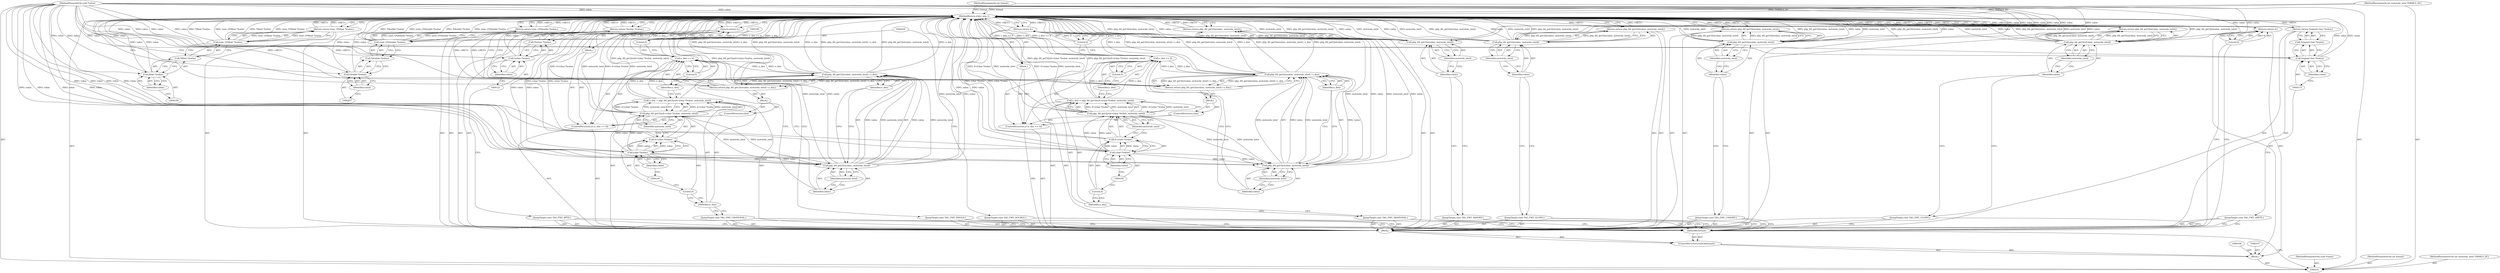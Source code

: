 digraph "1_php-src_1cda0d7c2ffb62d8331c64e703131d9cabdc03ea" {
"1000211" [label="(MethodReturn,static size_t)"];
"1000102" [label="(MethodParameterIn,void *value)"];
"1000264" [label="(MethodParameterOut,void *value)"];
"1000103" [label="(MethodParameterIn,int format)"];
"1000265" [label="(MethodParameterOut,int format)"];
"1000104" [label="(MethodParameterIn,int motorola_intel TSRMLS_DC)"];
"1000266" [label="(MethodParameterOut,int motorola_intel TSRMLS_DC)"];
"1000123" [label="(JumpTarget,case TAG_FMT_USHORT:)"];
"1000124" [label="(Return,return php_ifd_get16u(value, motorola_intel);)"];
"1000125" [label="(Call,php_ifd_get16u(value, motorola_intel))"];
"1000126" [label="(Identifier,value)"];
"1000127" [label="(Identifier,motorola_intel)"];
"1000128" [label="(JumpTarget,case TAG_FMT_ULONG:)"];
"1000129" [label="(Return,return php_ifd_get32u(value, motorola_intel);)"];
"1000130" [label="(Call,php_ifd_get32u(value, motorola_intel))"];
"1000131" [label="(Identifier,value)"];
"1000132" [label="(Identifier,motorola_intel)"];
"1000133" [label="(JumpTarget,case TAG_FMT_URATIONAL:)"];
"1000136" [label="(Call,php_ifd_get32u(4+(char *)value, motorola_intel))"];
"1000137" [label="(Call,4+(char *)value)"];
"1000138" [label="(Literal,4)"];
"1000139" [label="(Call,(char *)value)"];
"1000134" [label="(Call,u_den = php_ifd_get32u(4+(char *)value, motorola_intel))"];
"1000135" [label="(Identifier,u_den)"];
"1000141" [label="(Identifier,value)"];
"1000142" [label="(Identifier,motorola_intel)"];
"1000146" [label="(Literal,0)"];
"1000147" [label="(Block,)"];
"1000143" [label="(ControlStructure,if (u_den == 0))"];
"1000144" [label="(Call,u_den == 0)"];
"1000145" [label="(Identifier,u_den)"];
"1000149" [label="(Literal,0)"];
"1000148" [label="(Return,return 0;)"];
"1000151" [label="(Block,)"];
"1000150" [label="(ControlStructure,else)"];
"1000153" [label="(Call,php_ifd_get32u(value, motorola_intel) / u_den)"];
"1000154" [label="(Call,php_ifd_get32u(value, motorola_intel))"];
"1000155" [label="(Identifier,value)"];
"1000156" [label="(Identifier,motorola_intel)"];
"1000152" [label="(Return,return php_ifd_get32u(value, motorola_intel) / u_den;)"];
"1000157" [label="(Identifier,u_den)"];
"1000105" [label="(Block,)"];
"1000158" [label="(JumpTarget,case TAG_FMT_SRATIONAL:)"];
"1000161" [label="(Call,php_ifd_get32s(4+(char *)value, motorola_intel))"];
"1000162" [label="(Call,4+(char *)value)"];
"1000163" [label="(Literal,4)"];
"1000164" [label="(Call,(char *)value)"];
"1000159" [label="(Call,s_den = php_ifd_get32s(4+(char *)value, motorola_intel))"];
"1000160" [label="(Identifier,s_den)"];
"1000166" [label="(Identifier,value)"];
"1000167" [label="(Identifier,motorola_intel)"];
"1000171" [label="(Literal,0)"];
"1000172" [label="(Block,)"];
"1000168" [label="(ControlStructure,if (s_den == 0))"];
"1000169" [label="(Call,s_den == 0)"];
"1000170" [label="(Identifier,s_den)"];
"1000174" [label="(Literal,0)"];
"1000173" [label="(Return,return 0;)"];
"1000176" [label="(Block,)"];
"1000175" [label="(ControlStructure,else)"];
"1000178" [label="(Call,php_ifd_get32s(value, motorola_intel) / s_den)"];
"1000179" [label="(Call,php_ifd_get32s(value, motorola_intel))"];
"1000180" [label="(Identifier,value)"];
"1000181" [label="(Identifier,motorola_intel)"];
"1000177" [label="(Return,return php_ifd_get32s(value, motorola_intel) / s_den;)"];
"1000182" [label="(Identifier,s_den)"];
"1000184" [label="(Return,return php_ifd_get16u(value, motorola_intel);)"];
"1000183" [label="(JumpTarget,case TAG_FMT_SSHORT:)"];
"1000185" [label="(Call,php_ifd_get16u(value, motorola_intel))"];
"1000186" [label="(Identifier,value)"];
"1000187" [label="(Identifier,motorola_intel)"];
"1000188" [label="(JumpTarget,case TAG_FMT_SLONG:)"];
"1000189" [label="(Return,return php_ifd_get32s(value, motorola_intel);)"];
"1000190" [label="(Call,php_ifd_get32s(value, motorola_intel))"];
"1000191" [label="(Identifier,value)"];
"1000192" [label="(Identifier,motorola_intel)"];
"1000193" [label="(JumpTarget,case TAG_FMT_SINGLE:)"];
"1000195" [label="(Call,(size_t)*(float *)value)"];
"1000197" [label="(Call,*(float *)value)"];
"1000198" [label="(Call,(float *)value)"];
"1000200" [label="(Identifier,value)"];
"1000194" [label="(Return,return (size_t)*(float *)value;)"];
"1000201" [label="(JumpTarget,case TAG_FMT_DOUBLE:)"];
"1000203" [label="(Call,(size_t)*(double *)value)"];
"1000205" [label="(Call,*(double *)value)"];
"1000206" [label="(Call,(double *)value)"];
"1000208" [label="(Identifier,value)"];
"1000202" [label="(Return,return (size_t)*(double *)value;)"];
"1000209" [label="(Return,return 0;)"];
"1000210" [label="(Literal,0)"];
"1000108" [label="(ControlStructure,switch(format))"];
"1000110" [label="(Block,)"];
"1000109" [label="(Identifier,format)"];
"1000111" [label="(JumpTarget,case TAG_FMT_SBYTE:)"];
"1000112" [label="(Return,return *(signed char *)value;)"];
"1000113" [label="(Call,*(signed char *)value)"];
"1000114" [label="(Call,(signed char *)value)"];
"1000116" [label="(Identifier,value)"];
"1000117" [label="(JumpTarget,case TAG_FMT_BYTE:)"];
"1000118" [label="(Return,return *(uchar *)value;)"];
"1000119" [label="(Call,*(uchar *)value)"];
"1000120" [label="(Call,(uchar *)value)"];
"1000122" [label="(Identifier,value)"];
"1000211" -> "1000101"  [label="AST: "];
"1000211" -> "1000112"  [label="CFG: "];
"1000211" -> "1000118"  [label="CFG: "];
"1000211" -> "1000124"  [label="CFG: "];
"1000211" -> "1000129"  [label="CFG: "];
"1000211" -> "1000148"  [label="CFG: "];
"1000211" -> "1000152"  [label="CFG: "];
"1000211" -> "1000173"  [label="CFG: "];
"1000211" -> "1000177"  [label="CFG: "];
"1000211" -> "1000184"  [label="CFG: "];
"1000211" -> "1000189"  [label="CFG: "];
"1000211" -> "1000194"  [label="CFG: "];
"1000211" -> "1000202"  [label="CFG: "];
"1000211" -> "1000209"  [label="CFG: "];
"1000173" -> "1000211"  [label="DDG: <RET>"];
"1000184" -> "1000211"  [label="DDG: <RET>"];
"1000194" -> "1000211"  [label="DDG: <RET>"];
"1000124" -> "1000211"  [label="DDG: <RET>"];
"1000148" -> "1000211"  [label="DDG: <RET>"];
"1000129" -> "1000211"  [label="DDG: <RET>"];
"1000118" -> "1000211"  [label="DDG: <RET>"];
"1000152" -> "1000211"  [label="DDG: <RET>"];
"1000125" -> "1000211"  [label="DDG: php_ifd_get16u(value, motorola_intel)"];
"1000125" -> "1000211"  [label="DDG: value"];
"1000125" -> "1000211"  [label="DDG: motorola_intel"];
"1000185" -> "1000211"  [label="DDG: php_ifd_get16u(value, motorola_intel)"];
"1000185" -> "1000211"  [label="DDG: value"];
"1000185" -> "1000211"  [label="DDG: motorola_intel"];
"1000179" -> "1000211"  [label="DDG: motorola_intel"];
"1000179" -> "1000211"  [label="DDG: value"];
"1000206" -> "1000211"  [label="DDG: value"];
"1000102" -> "1000211"  [label="DDG: value"];
"1000153" -> "1000211"  [label="DDG: php_ifd_get32u(value, motorola_intel)"];
"1000153" -> "1000211"  [label="DDG: u_den"];
"1000153" -> "1000211"  [label="DDG: php_ifd_get32u(value, motorola_intel) / u_den"];
"1000195" -> "1000211"  [label="DDG: *(float *)value"];
"1000195" -> "1000211"  [label="DDG: (size_t)*(float *)value"];
"1000169" -> "1000211"  [label="DDG: s_den"];
"1000169" -> "1000211"  [label="DDG: s_den == 0"];
"1000154" -> "1000211"  [label="DDG: motorola_intel"];
"1000154" -> "1000211"  [label="DDG: value"];
"1000203" -> "1000211"  [label="DDG: *(double *)value"];
"1000203" -> "1000211"  [label="DDG: (size_t)*(double *)value"];
"1000161" -> "1000211"  [label="DDG: 4+(char *)value"];
"1000161" -> "1000211"  [label="DDG: motorola_intel"];
"1000136" -> "1000211"  [label="DDG: 4+(char *)value"];
"1000136" -> "1000211"  [label="DDG: motorola_intel"];
"1000178" -> "1000211"  [label="DDG: s_den"];
"1000178" -> "1000211"  [label="DDG: php_ifd_get32s(value, motorola_intel) / s_den"];
"1000178" -> "1000211"  [label="DDG: php_ifd_get32s(value, motorola_intel)"];
"1000130" -> "1000211"  [label="DDG: php_ifd_get32u(value, motorola_intel)"];
"1000130" -> "1000211"  [label="DDG: motorola_intel"];
"1000130" -> "1000211"  [label="DDG: value"];
"1000162" -> "1000211"  [label="DDG: (char *)value"];
"1000190" -> "1000211"  [label="DDG: php_ifd_get32s(value, motorola_intel)"];
"1000190" -> "1000211"  [label="DDG: value"];
"1000190" -> "1000211"  [label="DDG: motorola_intel"];
"1000198" -> "1000211"  [label="DDG: value"];
"1000104" -> "1000211"  [label="DDG: TSRMLS_DC"];
"1000139" -> "1000211"  [label="DDG: value"];
"1000137" -> "1000211"  [label="DDG: (char *)value"];
"1000164" -> "1000211"  [label="DDG: value"];
"1000103" -> "1000211"  [label="DDG: format"];
"1000144" -> "1000211"  [label="DDG: u_den == 0"];
"1000144" -> "1000211"  [label="DDG: u_den"];
"1000134" -> "1000211"  [label="DDG: php_ifd_get32u(4+(char *)value, motorola_intel)"];
"1000120" -> "1000211"  [label="DDG: value"];
"1000159" -> "1000211"  [label="DDG: php_ifd_get32s(4+(char *)value, motorola_intel)"];
"1000114" -> "1000211"  [label="DDG: value"];
"1000112" -> "1000211"  [label="DDG: <RET>"];
"1000177" -> "1000211"  [label="DDG: <RET>"];
"1000209" -> "1000211"  [label="DDG: <RET>"];
"1000202" -> "1000211"  [label="DDG: <RET>"];
"1000189" -> "1000211"  [label="DDG: <RET>"];
"1000102" -> "1000101"  [label="AST: "];
"1000102" -> "1000211"  [label="DDG: value"];
"1000102" -> "1000114"  [label="DDG: value"];
"1000102" -> "1000120"  [label="DDG: value"];
"1000102" -> "1000125"  [label="DDG: value"];
"1000102" -> "1000130"  [label="DDG: value"];
"1000102" -> "1000139"  [label="DDG: value"];
"1000102" -> "1000154"  [label="DDG: value"];
"1000102" -> "1000164"  [label="DDG: value"];
"1000102" -> "1000179"  [label="DDG: value"];
"1000102" -> "1000185"  [label="DDG: value"];
"1000102" -> "1000190"  [label="DDG: value"];
"1000102" -> "1000198"  [label="DDG: value"];
"1000102" -> "1000206"  [label="DDG: value"];
"1000264" -> "1000101"  [label="AST: "];
"1000103" -> "1000101"  [label="AST: "];
"1000103" -> "1000211"  [label="DDG: format"];
"1000265" -> "1000101"  [label="AST: "];
"1000104" -> "1000101"  [label="AST: "];
"1000104" -> "1000211"  [label="DDG: TSRMLS_DC"];
"1000266" -> "1000101"  [label="AST: "];
"1000123" -> "1000110"  [label="AST: "];
"1000123" -> "1000109"  [label="CFG: "];
"1000126" -> "1000123"  [label="CFG: "];
"1000124" -> "1000110"  [label="AST: "];
"1000124" -> "1000125"  [label="CFG: "];
"1000125" -> "1000124"  [label="AST: "];
"1000211" -> "1000124"  [label="CFG: "];
"1000124" -> "1000211"  [label="DDG: <RET>"];
"1000125" -> "1000124"  [label="DDG: php_ifd_get16u(value, motorola_intel)"];
"1000125" -> "1000124"  [label="AST: "];
"1000125" -> "1000127"  [label="CFG: "];
"1000126" -> "1000125"  [label="AST: "];
"1000127" -> "1000125"  [label="AST: "];
"1000124" -> "1000125"  [label="CFG: "];
"1000125" -> "1000211"  [label="DDG: php_ifd_get16u(value, motorola_intel)"];
"1000125" -> "1000211"  [label="DDG: value"];
"1000125" -> "1000211"  [label="DDG: motorola_intel"];
"1000125" -> "1000124"  [label="DDG: php_ifd_get16u(value, motorola_intel)"];
"1000102" -> "1000125"  [label="DDG: value"];
"1000126" -> "1000125"  [label="AST: "];
"1000126" -> "1000123"  [label="CFG: "];
"1000127" -> "1000126"  [label="CFG: "];
"1000127" -> "1000125"  [label="AST: "];
"1000127" -> "1000126"  [label="CFG: "];
"1000125" -> "1000127"  [label="CFG: "];
"1000128" -> "1000110"  [label="AST: "];
"1000128" -> "1000109"  [label="CFG: "];
"1000131" -> "1000128"  [label="CFG: "];
"1000129" -> "1000110"  [label="AST: "];
"1000129" -> "1000130"  [label="CFG: "];
"1000130" -> "1000129"  [label="AST: "];
"1000211" -> "1000129"  [label="CFG: "];
"1000129" -> "1000211"  [label="DDG: <RET>"];
"1000130" -> "1000129"  [label="DDG: php_ifd_get32u(value, motorola_intel)"];
"1000130" -> "1000129"  [label="AST: "];
"1000130" -> "1000132"  [label="CFG: "];
"1000131" -> "1000130"  [label="AST: "];
"1000132" -> "1000130"  [label="AST: "];
"1000129" -> "1000130"  [label="CFG: "];
"1000130" -> "1000211"  [label="DDG: php_ifd_get32u(value, motorola_intel)"];
"1000130" -> "1000211"  [label="DDG: motorola_intel"];
"1000130" -> "1000211"  [label="DDG: value"];
"1000130" -> "1000129"  [label="DDG: php_ifd_get32u(value, motorola_intel)"];
"1000102" -> "1000130"  [label="DDG: value"];
"1000131" -> "1000130"  [label="AST: "];
"1000131" -> "1000128"  [label="CFG: "];
"1000132" -> "1000131"  [label="CFG: "];
"1000132" -> "1000130"  [label="AST: "];
"1000132" -> "1000131"  [label="CFG: "];
"1000130" -> "1000132"  [label="CFG: "];
"1000133" -> "1000110"  [label="AST: "];
"1000133" -> "1000109"  [label="CFG: "];
"1000135" -> "1000133"  [label="CFG: "];
"1000136" -> "1000134"  [label="AST: "];
"1000136" -> "1000142"  [label="CFG: "];
"1000137" -> "1000136"  [label="AST: "];
"1000142" -> "1000136"  [label="AST: "];
"1000134" -> "1000136"  [label="CFG: "];
"1000136" -> "1000211"  [label="DDG: 4+(char *)value"];
"1000136" -> "1000211"  [label="DDG: motorola_intel"];
"1000136" -> "1000134"  [label="DDG: 4+(char *)value"];
"1000136" -> "1000134"  [label="DDG: motorola_intel"];
"1000139" -> "1000136"  [label="DDG: value"];
"1000136" -> "1000154"  [label="DDG: motorola_intel"];
"1000137" -> "1000136"  [label="AST: "];
"1000137" -> "1000139"  [label="CFG: "];
"1000138" -> "1000137"  [label="AST: "];
"1000139" -> "1000137"  [label="AST: "];
"1000142" -> "1000137"  [label="CFG: "];
"1000137" -> "1000211"  [label="DDG: (char *)value"];
"1000139" -> "1000137"  [label="DDG: value"];
"1000138" -> "1000137"  [label="AST: "];
"1000138" -> "1000135"  [label="CFG: "];
"1000140" -> "1000138"  [label="CFG: "];
"1000139" -> "1000137"  [label="AST: "];
"1000139" -> "1000141"  [label="CFG: "];
"1000140" -> "1000139"  [label="AST: "];
"1000141" -> "1000139"  [label="AST: "];
"1000137" -> "1000139"  [label="CFG: "];
"1000139" -> "1000211"  [label="DDG: value"];
"1000139" -> "1000136"  [label="DDG: value"];
"1000139" -> "1000137"  [label="DDG: value"];
"1000102" -> "1000139"  [label="DDG: value"];
"1000139" -> "1000154"  [label="DDG: value"];
"1000134" -> "1000110"  [label="AST: "];
"1000134" -> "1000136"  [label="CFG: "];
"1000135" -> "1000134"  [label="AST: "];
"1000136" -> "1000134"  [label="AST: "];
"1000145" -> "1000134"  [label="CFG: "];
"1000134" -> "1000211"  [label="DDG: php_ifd_get32u(4+(char *)value, motorola_intel)"];
"1000136" -> "1000134"  [label="DDG: 4+(char *)value"];
"1000136" -> "1000134"  [label="DDG: motorola_intel"];
"1000134" -> "1000144"  [label="DDG: u_den"];
"1000135" -> "1000134"  [label="AST: "];
"1000135" -> "1000133"  [label="CFG: "];
"1000138" -> "1000135"  [label="CFG: "];
"1000141" -> "1000139"  [label="AST: "];
"1000141" -> "1000140"  [label="CFG: "];
"1000139" -> "1000141"  [label="CFG: "];
"1000142" -> "1000136"  [label="AST: "];
"1000142" -> "1000137"  [label="CFG: "];
"1000136" -> "1000142"  [label="CFG: "];
"1000146" -> "1000144"  [label="AST: "];
"1000146" -> "1000145"  [label="CFG: "];
"1000144" -> "1000146"  [label="CFG: "];
"1000147" -> "1000143"  [label="AST: "];
"1000148" -> "1000147"  [label="AST: "];
"1000143" -> "1000110"  [label="AST: "];
"1000144" -> "1000143"  [label="AST: "];
"1000147" -> "1000143"  [label="AST: "];
"1000150" -> "1000143"  [label="AST: "];
"1000144" -> "1000143"  [label="AST: "];
"1000144" -> "1000146"  [label="CFG: "];
"1000145" -> "1000144"  [label="AST: "];
"1000146" -> "1000144"  [label="AST: "];
"1000149" -> "1000144"  [label="CFG: "];
"1000155" -> "1000144"  [label="CFG: "];
"1000144" -> "1000211"  [label="DDG: u_den == 0"];
"1000144" -> "1000211"  [label="DDG: u_den"];
"1000134" -> "1000144"  [label="DDG: u_den"];
"1000144" -> "1000153"  [label="DDG: u_den"];
"1000145" -> "1000144"  [label="AST: "];
"1000145" -> "1000134"  [label="CFG: "];
"1000146" -> "1000145"  [label="CFG: "];
"1000149" -> "1000148"  [label="AST: "];
"1000149" -> "1000144"  [label="CFG: "];
"1000148" -> "1000149"  [label="CFG: "];
"1000149" -> "1000148"  [label="DDG: 0"];
"1000148" -> "1000147"  [label="AST: "];
"1000148" -> "1000149"  [label="CFG: "];
"1000149" -> "1000148"  [label="AST: "];
"1000211" -> "1000148"  [label="CFG: "];
"1000148" -> "1000211"  [label="DDG: <RET>"];
"1000149" -> "1000148"  [label="DDG: 0"];
"1000151" -> "1000150"  [label="AST: "];
"1000152" -> "1000151"  [label="AST: "];
"1000150" -> "1000143"  [label="AST: "];
"1000151" -> "1000150"  [label="AST: "];
"1000153" -> "1000152"  [label="AST: "];
"1000153" -> "1000157"  [label="CFG: "];
"1000154" -> "1000153"  [label="AST: "];
"1000157" -> "1000153"  [label="AST: "];
"1000152" -> "1000153"  [label="CFG: "];
"1000153" -> "1000211"  [label="DDG: php_ifd_get32u(value, motorola_intel)"];
"1000153" -> "1000211"  [label="DDG: u_den"];
"1000153" -> "1000211"  [label="DDG: php_ifd_get32u(value, motorola_intel) / u_den"];
"1000153" -> "1000152"  [label="DDG: php_ifd_get32u(value, motorola_intel) / u_den"];
"1000154" -> "1000153"  [label="DDG: value"];
"1000154" -> "1000153"  [label="DDG: motorola_intel"];
"1000144" -> "1000153"  [label="DDG: u_den"];
"1000154" -> "1000153"  [label="AST: "];
"1000154" -> "1000156"  [label="CFG: "];
"1000155" -> "1000154"  [label="AST: "];
"1000156" -> "1000154"  [label="AST: "];
"1000157" -> "1000154"  [label="CFG: "];
"1000154" -> "1000211"  [label="DDG: motorola_intel"];
"1000154" -> "1000211"  [label="DDG: value"];
"1000154" -> "1000153"  [label="DDG: value"];
"1000154" -> "1000153"  [label="DDG: motorola_intel"];
"1000139" -> "1000154"  [label="DDG: value"];
"1000102" -> "1000154"  [label="DDG: value"];
"1000136" -> "1000154"  [label="DDG: motorola_intel"];
"1000155" -> "1000154"  [label="AST: "];
"1000155" -> "1000144"  [label="CFG: "];
"1000156" -> "1000155"  [label="CFG: "];
"1000156" -> "1000154"  [label="AST: "];
"1000156" -> "1000155"  [label="CFG: "];
"1000154" -> "1000156"  [label="CFG: "];
"1000152" -> "1000151"  [label="AST: "];
"1000152" -> "1000153"  [label="CFG: "];
"1000153" -> "1000152"  [label="AST: "];
"1000211" -> "1000152"  [label="CFG: "];
"1000152" -> "1000211"  [label="DDG: <RET>"];
"1000153" -> "1000152"  [label="DDG: php_ifd_get32u(value, motorola_intel) / u_den"];
"1000157" -> "1000153"  [label="AST: "];
"1000157" -> "1000154"  [label="CFG: "];
"1000153" -> "1000157"  [label="CFG: "];
"1000105" -> "1000101"  [label="AST: "];
"1000106" -> "1000105"  [label="AST: "];
"1000107" -> "1000105"  [label="AST: "];
"1000108" -> "1000105"  [label="AST: "];
"1000209" -> "1000105"  [label="AST: "];
"1000158" -> "1000110"  [label="AST: "];
"1000158" -> "1000109"  [label="CFG: "];
"1000160" -> "1000158"  [label="CFG: "];
"1000161" -> "1000159"  [label="AST: "];
"1000161" -> "1000167"  [label="CFG: "];
"1000162" -> "1000161"  [label="AST: "];
"1000167" -> "1000161"  [label="AST: "];
"1000159" -> "1000161"  [label="CFG: "];
"1000161" -> "1000211"  [label="DDG: 4+(char *)value"];
"1000161" -> "1000211"  [label="DDG: motorola_intel"];
"1000161" -> "1000159"  [label="DDG: 4+(char *)value"];
"1000161" -> "1000159"  [label="DDG: motorola_intel"];
"1000164" -> "1000161"  [label="DDG: value"];
"1000161" -> "1000179"  [label="DDG: motorola_intel"];
"1000162" -> "1000161"  [label="AST: "];
"1000162" -> "1000164"  [label="CFG: "];
"1000163" -> "1000162"  [label="AST: "];
"1000164" -> "1000162"  [label="AST: "];
"1000167" -> "1000162"  [label="CFG: "];
"1000162" -> "1000211"  [label="DDG: (char *)value"];
"1000164" -> "1000162"  [label="DDG: value"];
"1000163" -> "1000162"  [label="AST: "];
"1000163" -> "1000160"  [label="CFG: "];
"1000165" -> "1000163"  [label="CFG: "];
"1000164" -> "1000162"  [label="AST: "];
"1000164" -> "1000166"  [label="CFG: "];
"1000165" -> "1000164"  [label="AST: "];
"1000166" -> "1000164"  [label="AST: "];
"1000162" -> "1000164"  [label="CFG: "];
"1000164" -> "1000211"  [label="DDG: value"];
"1000164" -> "1000161"  [label="DDG: value"];
"1000164" -> "1000162"  [label="DDG: value"];
"1000102" -> "1000164"  [label="DDG: value"];
"1000164" -> "1000179"  [label="DDG: value"];
"1000159" -> "1000110"  [label="AST: "];
"1000159" -> "1000161"  [label="CFG: "];
"1000160" -> "1000159"  [label="AST: "];
"1000161" -> "1000159"  [label="AST: "];
"1000170" -> "1000159"  [label="CFG: "];
"1000159" -> "1000211"  [label="DDG: php_ifd_get32s(4+(char *)value, motorola_intel)"];
"1000161" -> "1000159"  [label="DDG: 4+(char *)value"];
"1000161" -> "1000159"  [label="DDG: motorola_intel"];
"1000159" -> "1000169"  [label="DDG: s_den"];
"1000160" -> "1000159"  [label="AST: "];
"1000160" -> "1000158"  [label="CFG: "];
"1000163" -> "1000160"  [label="CFG: "];
"1000166" -> "1000164"  [label="AST: "];
"1000166" -> "1000165"  [label="CFG: "];
"1000164" -> "1000166"  [label="CFG: "];
"1000167" -> "1000161"  [label="AST: "];
"1000167" -> "1000162"  [label="CFG: "];
"1000161" -> "1000167"  [label="CFG: "];
"1000171" -> "1000169"  [label="AST: "];
"1000171" -> "1000170"  [label="CFG: "];
"1000169" -> "1000171"  [label="CFG: "];
"1000172" -> "1000168"  [label="AST: "];
"1000173" -> "1000172"  [label="AST: "];
"1000168" -> "1000110"  [label="AST: "];
"1000169" -> "1000168"  [label="AST: "];
"1000172" -> "1000168"  [label="AST: "];
"1000175" -> "1000168"  [label="AST: "];
"1000169" -> "1000168"  [label="AST: "];
"1000169" -> "1000171"  [label="CFG: "];
"1000170" -> "1000169"  [label="AST: "];
"1000171" -> "1000169"  [label="AST: "];
"1000174" -> "1000169"  [label="CFG: "];
"1000180" -> "1000169"  [label="CFG: "];
"1000169" -> "1000211"  [label="DDG: s_den"];
"1000169" -> "1000211"  [label="DDG: s_den == 0"];
"1000159" -> "1000169"  [label="DDG: s_den"];
"1000169" -> "1000178"  [label="DDG: s_den"];
"1000170" -> "1000169"  [label="AST: "];
"1000170" -> "1000159"  [label="CFG: "];
"1000171" -> "1000170"  [label="CFG: "];
"1000174" -> "1000173"  [label="AST: "];
"1000174" -> "1000169"  [label="CFG: "];
"1000173" -> "1000174"  [label="CFG: "];
"1000174" -> "1000173"  [label="DDG: 0"];
"1000173" -> "1000172"  [label="AST: "];
"1000173" -> "1000174"  [label="CFG: "];
"1000174" -> "1000173"  [label="AST: "];
"1000211" -> "1000173"  [label="CFG: "];
"1000173" -> "1000211"  [label="DDG: <RET>"];
"1000174" -> "1000173"  [label="DDG: 0"];
"1000176" -> "1000175"  [label="AST: "];
"1000177" -> "1000176"  [label="AST: "];
"1000175" -> "1000168"  [label="AST: "];
"1000176" -> "1000175"  [label="AST: "];
"1000178" -> "1000177"  [label="AST: "];
"1000178" -> "1000182"  [label="CFG: "];
"1000179" -> "1000178"  [label="AST: "];
"1000182" -> "1000178"  [label="AST: "];
"1000177" -> "1000178"  [label="CFG: "];
"1000178" -> "1000211"  [label="DDG: s_den"];
"1000178" -> "1000211"  [label="DDG: php_ifd_get32s(value, motorola_intel) / s_den"];
"1000178" -> "1000211"  [label="DDG: php_ifd_get32s(value, motorola_intel)"];
"1000178" -> "1000177"  [label="DDG: php_ifd_get32s(value, motorola_intel) / s_den"];
"1000179" -> "1000178"  [label="DDG: value"];
"1000179" -> "1000178"  [label="DDG: motorola_intel"];
"1000169" -> "1000178"  [label="DDG: s_den"];
"1000179" -> "1000178"  [label="AST: "];
"1000179" -> "1000181"  [label="CFG: "];
"1000180" -> "1000179"  [label="AST: "];
"1000181" -> "1000179"  [label="AST: "];
"1000182" -> "1000179"  [label="CFG: "];
"1000179" -> "1000211"  [label="DDG: motorola_intel"];
"1000179" -> "1000211"  [label="DDG: value"];
"1000179" -> "1000178"  [label="DDG: value"];
"1000179" -> "1000178"  [label="DDG: motorola_intel"];
"1000164" -> "1000179"  [label="DDG: value"];
"1000102" -> "1000179"  [label="DDG: value"];
"1000161" -> "1000179"  [label="DDG: motorola_intel"];
"1000180" -> "1000179"  [label="AST: "];
"1000180" -> "1000169"  [label="CFG: "];
"1000181" -> "1000180"  [label="CFG: "];
"1000181" -> "1000179"  [label="AST: "];
"1000181" -> "1000180"  [label="CFG: "];
"1000179" -> "1000181"  [label="CFG: "];
"1000177" -> "1000176"  [label="AST: "];
"1000177" -> "1000178"  [label="CFG: "];
"1000178" -> "1000177"  [label="AST: "];
"1000211" -> "1000177"  [label="CFG: "];
"1000177" -> "1000211"  [label="DDG: <RET>"];
"1000178" -> "1000177"  [label="DDG: php_ifd_get32s(value, motorola_intel) / s_den"];
"1000182" -> "1000178"  [label="AST: "];
"1000182" -> "1000179"  [label="CFG: "];
"1000178" -> "1000182"  [label="CFG: "];
"1000184" -> "1000110"  [label="AST: "];
"1000184" -> "1000185"  [label="CFG: "];
"1000185" -> "1000184"  [label="AST: "];
"1000211" -> "1000184"  [label="CFG: "];
"1000184" -> "1000211"  [label="DDG: <RET>"];
"1000185" -> "1000184"  [label="DDG: php_ifd_get16u(value, motorola_intel)"];
"1000183" -> "1000110"  [label="AST: "];
"1000183" -> "1000109"  [label="CFG: "];
"1000186" -> "1000183"  [label="CFG: "];
"1000185" -> "1000184"  [label="AST: "];
"1000185" -> "1000187"  [label="CFG: "];
"1000186" -> "1000185"  [label="AST: "];
"1000187" -> "1000185"  [label="AST: "];
"1000184" -> "1000185"  [label="CFG: "];
"1000185" -> "1000211"  [label="DDG: php_ifd_get16u(value, motorola_intel)"];
"1000185" -> "1000211"  [label="DDG: value"];
"1000185" -> "1000211"  [label="DDG: motorola_intel"];
"1000185" -> "1000184"  [label="DDG: php_ifd_get16u(value, motorola_intel)"];
"1000102" -> "1000185"  [label="DDG: value"];
"1000186" -> "1000185"  [label="AST: "];
"1000186" -> "1000183"  [label="CFG: "];
"1000187" -> "1000186"  [label="CFG: "];
"1000187" -> "1000185"  [label="AST: "];
"1000187" -> "1000186"  [label="CFG: "];
"1000185" -> "1000187"  [label="CFG: "];
"1000188" -> "1000110"  [label="AST: "];
"1000188" -> "1000109"  [label="CFG: "];
"1000191" -> "1000188"  [label="CFG: "];
"1000189" -> "1000110"  [label="AST: "];
"1000189" -> "1000190"  [label="CFG: "];
"1000190" -> "1000189"  [label="AST: "];
"1000211" -> "1000189"  [label="CFG: "];
"1000189" -> "1000211"  [label="DDG: <RET>"];
"1000190" -> "1000189"  [label="DDG: php_ifd_get32s(value, motorola_intel)"];
"1000190" -> "1000189"  [label="AST: "];
"1000190" -> "1000192"  [label="CFG: "];
"1000191" -> "1000190"  [label="AST: "];
"1000192" -> "1000190"  [label="AST: "];
"1000189" -> "1000190"  [label="CFG: "];
"1000190" -> "1000211"  [label="DDG: php_ifd_get32s(value, motorola_intel)"];
"1000190" -> "1000211"  [label="DDG: value"];
"1000190" -> "1000211"  [label="DDG: motorola_intel"];
"1000190" -> "1000189"  [label="DDG: php_ifd_get32s(value, motorola_intel)"];
"1000102" -> "1000190"  [label="DDG: value"];
"1000191" -> "1000190"  [label="AST: "];
"1000191" -> "1000188"  [label="CFG: "];
"1000192" -> "1000191"  [label="CFG: "];
"1000192" -> "1000190"  [label="AST: "];
"1000192" -> "1000191"  [label="CFG: "];
"1000190" -> "1000192"  [label="CFG: "];
"1000193" -> "1000110"  [label="AST: "];
"1000193" -> "1000109"  [label="CFG: "];
"1000196" -> "1000193"  [label="CFG: "];
"1000195" -> "1000194"  [label="AST: "];
"1000195" -> "1000197"  [label="CFG: "];
"1000196" -> "1000195"  [label="AST: "];
"1000197" -> "1000195"  [label="AST: "];
"1000194" -> "1000195"  [label="CFG: "];
"1000195" -> "1000211"  [label="DDG: *(float *)value"];
"1000195" -> "1000211"  [label="DDG: (size_t)*(float *)value"];
"1000195" -> "1000194"  [label="DDG: (size_t)*(float *)value"];
"1000197" -> "1000195"  [label="AST: "];
"1000197" -> "1000198"  [label="CFG: "];
"1000198" -> "1000197"  [label="AST: "];
"1000195" -> "1000197"  [label="CFG: "];
"1000198" -> "1000197"  [label="AST: "];
"1000198" -> "1000200"  [label="CFG: "];
"1000199" -> "1000198"  [label="AST: "];
"1000200" -> "1000198"  [label="AST: "];
"1000197" -> "1000198"  [label="CFG: "];
"1000198" -> "1000211"  [label="DDG: value"];
"1000102" -> "1000198"  [label="DDG: value"];
"1000200" -> "1000198"  [label="AST: "];
"1000200" -> "1000199"  [label="CFG: "];
"1000198" -> "1000200"  [label="CFG: "];
"1000194" -> "1000110"  [label="AST: "];
"1000194" -> "1000195"  [label="CFG: "];
"1000195" -> "1000194"  [label="AST: "];
"1000211" -> "1000194"  [label="CFG: "];
"1000194" -> "1000211"  [label="DDG: <RET>"];
"1000195" -> "1000194"  [label="DDG: (size_t)*(float *)value"];
"1000201" -> "1000110"  [label="AST: "];
"1000201" -> "1000109"  [label="CFG: "];
"1000204" -> "1000201"  [label="CFG: "];
"1000203" -> "1000202"  [label="AST: "];
"1000203" -> "1000205"  [label="CFG: "];
"1000204" -> "1000203"  [label="AST: "];
"1000205" -> "1000203"  [label="AST: "];
"1000202" -> "1000203"  [label="CFG: "];
"1000203" -> "1000211"  [label="DDG: *(double *)value"];
"1000203" -> "1000211"  [label="DDG: (size_t)*(double *)value"];
"1000203" -> "1000202"  [label="DDG: (size_t)*(double *)value"];
"1000205" -> "1000203"  [label="AST: "];
"1000205" -> "1000206"  [label="CFG: "];
"1000206" -> "1000205"  [label="AST: "];
"1000203" -> "1000205"  [label="CFG: "];
"1000206" -> "1000205"  [label="AST: "];
"1000206" -> "1000208"  [label="CFG: "];
"1000207" -> "1000206"  [label="AST: "];
"1000208" -> "1000206"  [label="AST: "];
"1000205" -> "1000206"  [label="CFG: "];
"1000206" -> "1000211"  [label="DDG: value"];
"1000102" -> "1000206"  [label="DDG: value"];
"1000208" -> "1000206"  [label="AST: "];
"1000208" -> "1000207"  [label="CFG: "];
"1000206" -> "1000208"  [label="CFG: "];
"1000202" -> "1000110"  [label="AST: "];
"1000202" -> "1000203"  [label="CFG: "];
"1000203" -> "1000202"  [label="AST: "];
"1000211" -> "1000202"  [label="CFG: "];
"1000202" -> "1000211"  [label="DDG: <RET>"];
"1000203" -> "1000202"  [label="DDG: (size_t)*(double *)value"];
"1000209" -> "1000105"  [label="AST: "];
"1000209" -> "1000210"  [label="CFG: "];
"1000210" -> "1000209"  [label="AST: "];
"1000211" -> "1000209"  [label="CFG: "];
"1000209" -> "1000211"  [label="DDG: <RET>"];
"1000210" -> "1000209"  [label="DDG: 0"];
"1000210" -> "1000209"  [label="AST: "];
"1000210" -> "1000109"  [label="CFG: "];
"1000209" -> "1000210"  [label="CFG: "];
"1000210" -> "1000209"  [label="DDG: 0"];
"1000108" -> "1000105"  [label="AST: "];
"1000109" -> "1000108"  [label="AST: "];
"1000110" -> "1000108"  [label="AST: "];
"1000110" -> "1000108"  [label="AST: "];
"1000111" -> "1000110"  [label="AST: "];
"1000112" -> "1000110"  [label="AST: "];
"1000117" -> "1000110"  [label="AST: "];
"1000118" -> "1000110"  [label="AST: "];
"1000123" -> "1000110"  [label="AST: "];
"1000124" -> "1000110"  [label="AST: "];
"1000128" -> "1000110"  [label="AST: "];
"1000129" -> "1000110"  [label="AST: "];
"1000133" -> "1000110"  [label="AST: "];
"1000134" -> "1000110"  [label="AST: "];
"1000143" -> "1000110"  [label="AST: "];
"1000158" -> "1000110"  [label="AST: "];
"1000159" -> "1000110"  [label="AST: "];
"1000168" -> "1000110"  [label="AST: "];
"1000183" -> "1000110"  [label="AST: "];
"1000184" -> "1000110"  [label="AST: "];
"1000188" -> "1000110"  [label="AST: "];
"1000189" -> "1000110"  [label="AST: "];
"1000193" -> "1000110"  [label="AST: "];
"1000194" -> "1000110"  [label="AST: "];
"1000201" -> "1000110"  [label="AST: "];
"1000202" -> "1000110"  [label="AST: "];
"1000109" -> "1000108"  [label="AST: "];
"1000109" -> "1000101"  [label="CFG: "];
"1000111" -> "1000109"  [label="CFG: "];
"1000117" -> "1000109"  [label="CFG: "];
"1000123" -> "1000109"  [label="CFG: "];
"1000128" -> "1000109"  [label="CFG: "];
"1000133" -> "1000109"  [label="CFG: "];
"1000158" -> "1000109"  [label="CFG: "];
"1000183" -> "1000109"  [label="CFG: "];
"1000188" -> "1000109"  [label="CFG: "];
"1000193" -> "1000109"  [label="CFG: "];
"1000201" -> "1000109"  [label="CFG: "];
"1000210" -> "1000109"  [label="CFG: "];
"1000111" -> "1000110"  [label="AST: "];
"1000111" -> "1000109"  [label="CFG: "];
"1000115" -> "1000111"  [label="CFG: "];
"1000112" -> "1000110"  [label="AST: "];
"1000112" -> "1000113"  [label="CFG: "];
"1000113" -> "1000112"  [label="AST: "];
"1000211" -> "1000112"  [label="CFG: "];
"1000112" -> "1000211"  [label="DDG: <RET>"];
"1000113" -> "1000112"  [label="AST: "];
"1000113" -> "1000114"  [label="CFG: "];
"1000114" -> "1000113"  [label="AST: "];
"1000112" -> "1000113"  [label="CFG: "];
"1000114" -> "1000113"  [label="AST: "];
"1000114" -> "1000116"  [label="CFG: "];
"1000115" -> "1000114"  [label="AST: "];
"1000116" -> "1000114"  [label="AST: "];
"1000113" -> "1000114"  [label="CFG: "];
"1000114" -> "1000211"  [label="DDG: value"];
"1000102" -> "1000114"  [label="DDG: value"];
"1000116" -> "1000114"  [label="AST: "];
"1000116" -> "1000115"  [label="CFG: "];
"1000114" -> "1000116"  [label="CFG: "];
"1000117" -> "1000110"  [label="AST: "];
"1000117" -> "1000109"  [label="CFG: "];
"1000121" -> "1000117"  [label="CFG: "];
"1000118" -> "1000110"  [label="AST: "];
"1000118" -> "1000119"  [label="CFG: "];
"1000119" -> "1000118"  [label="AST: "];
"1000211" -> "1000118"  [label="CFG: "];
"1000118" -> "1000211"  [label="DDG: <RET>"];
"1000119" -> "1000118"  [label="AST: "];
"1000119" -> "1000120"  [label="CFG: "];
"1000120" -> "1000119"  [label="AST: "];
"1000118" -> "1000119"  [label="CFG: "];
"1000120" -> "1000119"  [label="AST: "];
"1000120" -> "1000122"  [label="CFG: "];
"1000121" -> "1000120"  [label="AST: "];
"1000122" -> "1000120"  [label="AST: "];
"1000119" -> "1000120"  [label="CFG: "];
"1000120" -> "1000211"  [label="DDG: value"];
"1000102" -> "1000120"  [label="DDG: value"];
"1000122" -> "1000120"  [label="AST: "];
"1000122" -> "1000121"  [label="CFG: "];
"1000120" -> "1000122"  [label="CFG: "];
}
